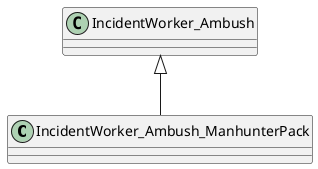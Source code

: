 @startuml
class IncidentWorker_Ambush_ManhunterPack {
}
IncidentWorker_Ambush <|-- IncidentWorker_Ambush_ManhunterPack
@enduml
